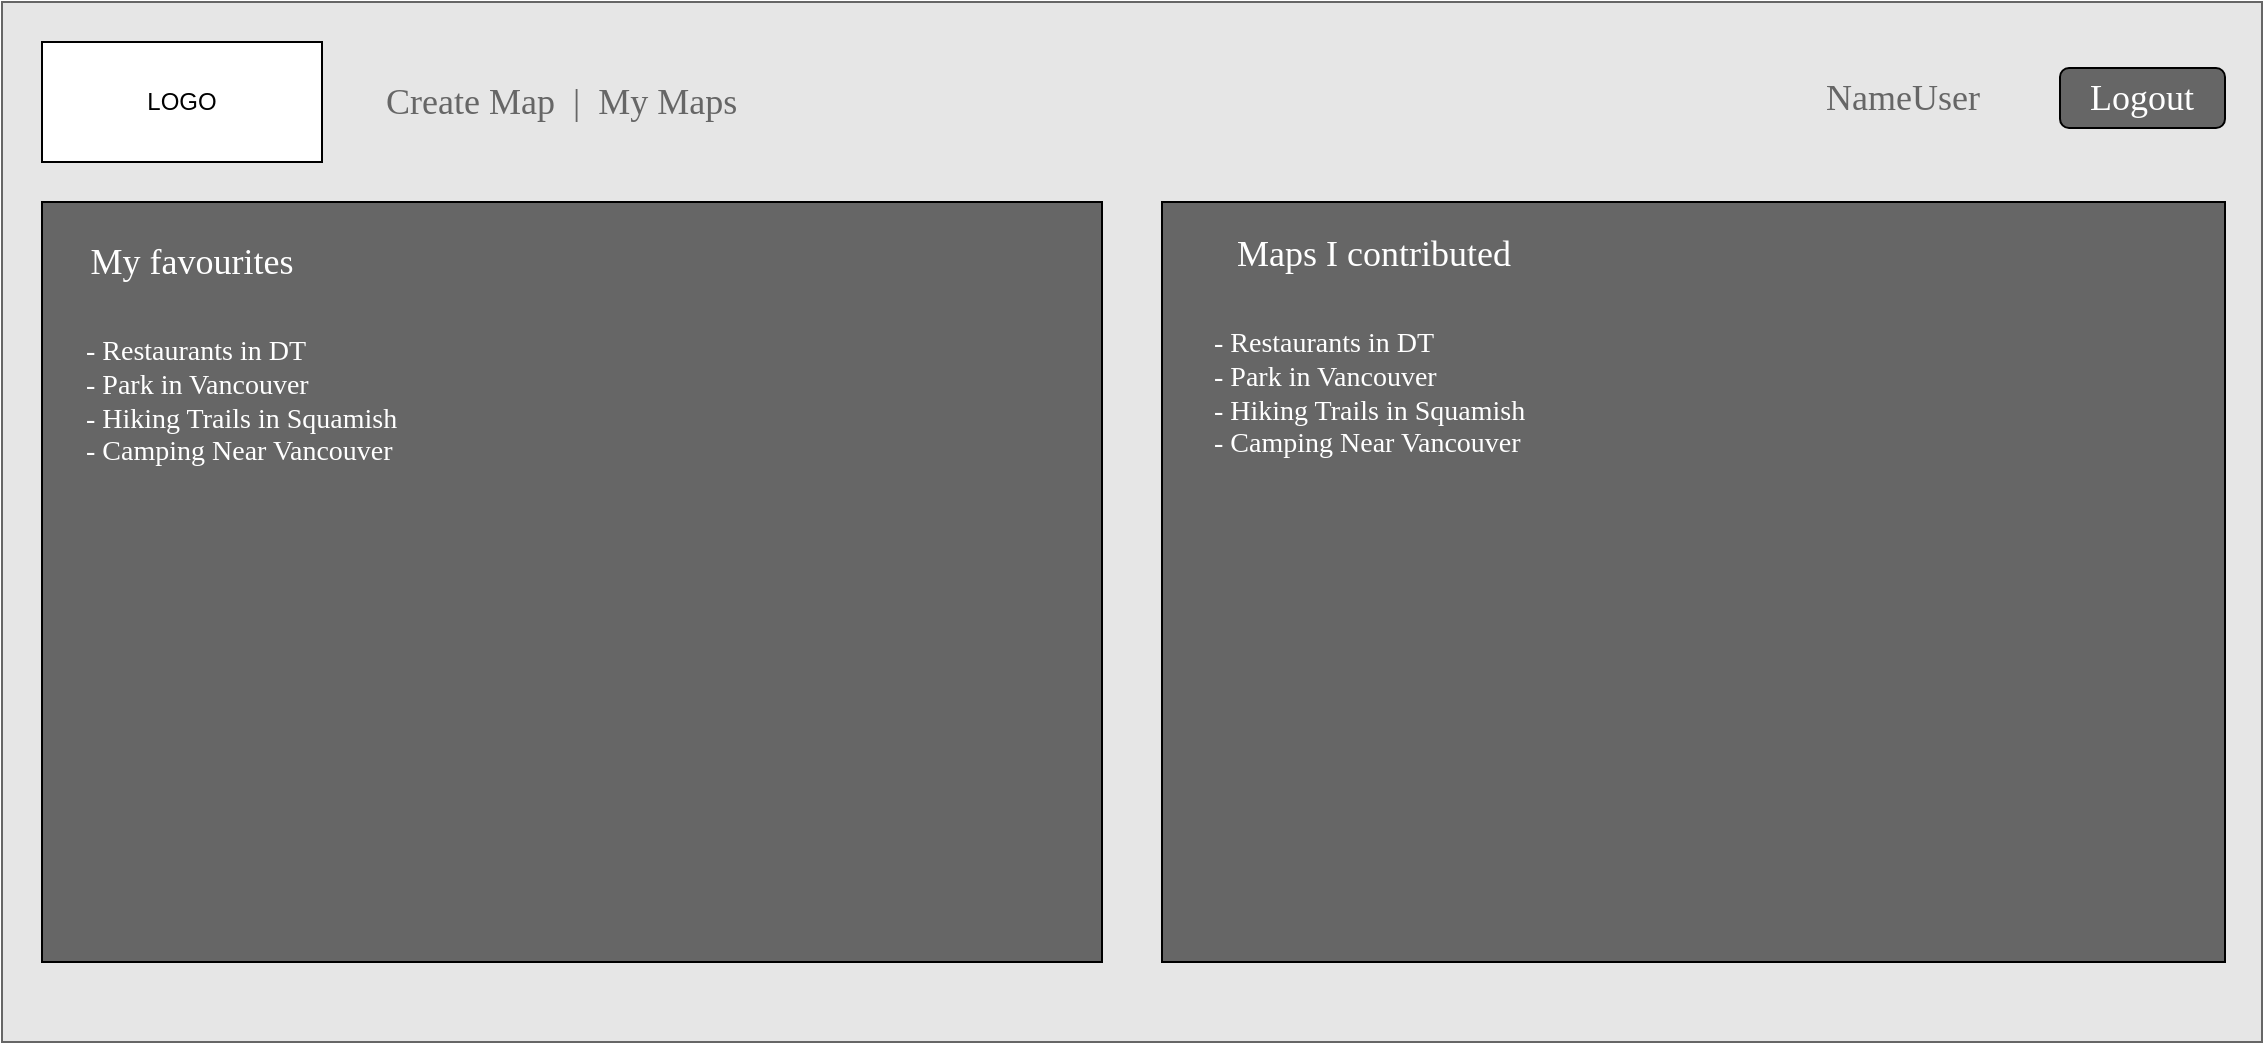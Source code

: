 <mxfile version="14.9.7" type="github">
  <diagram id="dsYgJ4PwXiGPWCZf2PpA" name="Page-1">
    <mxGraphModel dx="1426" dy="2994" grid="1" gridSize="10" guides="1" tooltips="1" connect="1" arrows="1" fold="1" page="1" pageScale="1" pageWidth="850" pageHeight="1100" math="0" shadow="0">
      <root>
        <mxCell id="0" />
        <mxCell id="1" parent="0" />
        <mxCell id="11v8EEX_bx7JCJvB46Qs-6" value="" style="rounded=0;whiteSpace=wrap;html=1;strokeColor=#666666;fontColor=#333333;fillColor=#E6E6E6;" vertex="1" parent="1">
          <mxGeometry x="20" y="-1380" width="1130" height="520" as="geometry" />
        </mxCell>
        <mxCell id="11v8EEX_bx7JCJvB46Qs-2" value="" style="rounded=0;whiteSpace=wrap;html=1;" vertex="1" parent="1">
          <mxGeometry x="40" y="-1360" width="140" height="60" as="geometry" />
        </mxCell>
        <mxCell id="11v8EEX_bx7JCJvB46Qs-3" value="LOGO" style="text;html=1;strokeColor=none;fillColor=none;align=center;verticalAlign=middle;whiteSpace=wrap;rounded=0;" vertex="1" parent="1">
          <mxGeometry x="50" y="-1340" width="120" height="20" as="geometry" />
        </mxCell>
        <mxCell id="11v8EEX_bx7JCJvB46Qs-8" value="&lt;font color=&quot;#666666&quot;&gt;Create Map&amp;nbsp; |&amp;nbsp; My Maps&lt;/font&gt;" style="text;html=1;strokeColor=none;fillColor=none;align=left;verticalAlign=middle;whiteSpace=wrap;rounded=0;fontFamily=Verdana;fontSize=18;fontColor=#FFFFFF;" vertex="1" parent="1">
          <mxGeometry x="210" y="-1340" width="230" height="20" as="geometry" />
        </mxCell>
        <mxCell id="11v8EEX_bx7JCJvB46Qs-9" value="" style="rounded=1;whiteSpace=wrap;html=1;fontFamily=Verdana;fontSize=18;align=left;fontColor=#666666;fillColor=#666666;" vertex="1" parent="1">
          <mxGeometry x="1049" y="-1347" width="82.5" height="30" as="geometry" />
        </mxCell>
        <mxCell id="11v8EEX_bx7JCJvB46Qs-10" value="Logout" style="text;html=1;strokeColor=none;fillColor=none;align=center;verticalAlign=middle;whiteSpace=wrap;rounded=0;fontFamily=Verdana;fontSize=18;fontColor=#FFFFFF;" vertex="1" parent="1">
          <mxGeometry x="1070.25" y="-1342" width="40" height="20" as="geometry" />
        </mxCell>
        <mxCell id="11v8EEX_bx7JCJvB46Qs-11" value="&lt;font color=&quot;#666666&quot;&gt;NameUser&lt;/font&gt;" style="text;html=1;strokeColor=none;fillColor=none;align=left;verticalAlign=middle;whiteSpace=wrap;rounded=0;fontFamily=Verdana;fontSize=18;fontColor=#FFFFFF;" vertex="1" parent="1">
          <mxGeometry x="930" y="-1342" width="110" height="20" as="geometry" />
        </mxCell>
        <mxCell id="11v8EEX_bx7JCJvB46Qs-13" value="" style="rounded=0;whiteSpace=wrap;html=1;fontFamily=Verdana;fontSize=18;fontColor=#666666;fillColor=#666666;align=left;" vertex="1" parent="1">
          <mxGeometry x="40" y="-1280" width="530" height="380" as="geometry" />
        </mxCell>
        <mxCell id="11v8EEX_bx7JCJvB46Qs-14" value="" style="rounded=0;whiteSpace=wrap;html=1;fontFamily=Verdana;fontSize=18;fontColor=#666666;fillColor=#666666;align=left;" vertex="1" parent="1">
          <mxGeometry x="600" y="-1280" width="531.5" height="380" as="geometry" />
        </mxCell>
        <mxCell id="11v8EEX_bx7JCJvB46Qs-15" value="My favourites" style="text;html=1;align=center;verticalAlign=middle;whiteSpace=wrap;rounded=0;fontFamily=Verdana;fontSize=18;fontColor=#FFFFFF;" vertex="1" parent="1">
          <mxGeometry x="20" y="-1260" width="190" height="20" as="geometry" />
        </mxCell>
        <mxCell id="11v8EEX_bx7JCJvB46Qs-17" value="- Restaurants in DT&lt;br&gt;- Park in Vancouver&lt;br&gt;- Hiking Trails in Squamish&lt;br&gt;- Camping Near Vancouver" style="text;html=1;strokeColor=none;fillColor=none;align=left;verticalAlign=top;whiteSpace=wrap;rounded=0;fontFamily=Verdana;fontSize=14;fontColor=#FFFFFF;" vertex="1" parent="1">
          <mxGeometry x="60" y="-1220" width="490" height="290" as="geometry" />
        </mxCell>
        <mxCell id="11v8EEX_bx7JCJvB46Qs-19" value="Maps I contributed" style="text;html=1;align=center;verticalAlign=middle;whiteSpace=wrap;rounded=0;fontFamily=Verdana;fontSize=18;fontColor=#FFFFFF;" vertex="1" parent="1">
          <mxGeometry x="611" y="-1264" width="190" height="20" as="geometry" />
        </mxCell>
        <mxCell id="11v8EEX_bx7JCJvB46Qs-20" value="- Restaurants in DT&lt;br&gt;- Park in Vancouver&lt;br&gt;- Hiking Trails in Squamish&lt;br&gt;- Camping Near Vancouver" style="text;html=1;strokeColor=none;fillColor=none;align=left;verticalAlign=top;whiteSpace=wrap;rounded=0;fontFamily=Verdana;fontSize=14;fontColor=#FFFFFF;" vertex="1" parent="1">
          <mxGeometry x="624" y="-1224" width="490" height="290" as="geometry" />
        </mxCell>
      </root>
    </mxGraphModel>
  </diagram>
</mxfile>
